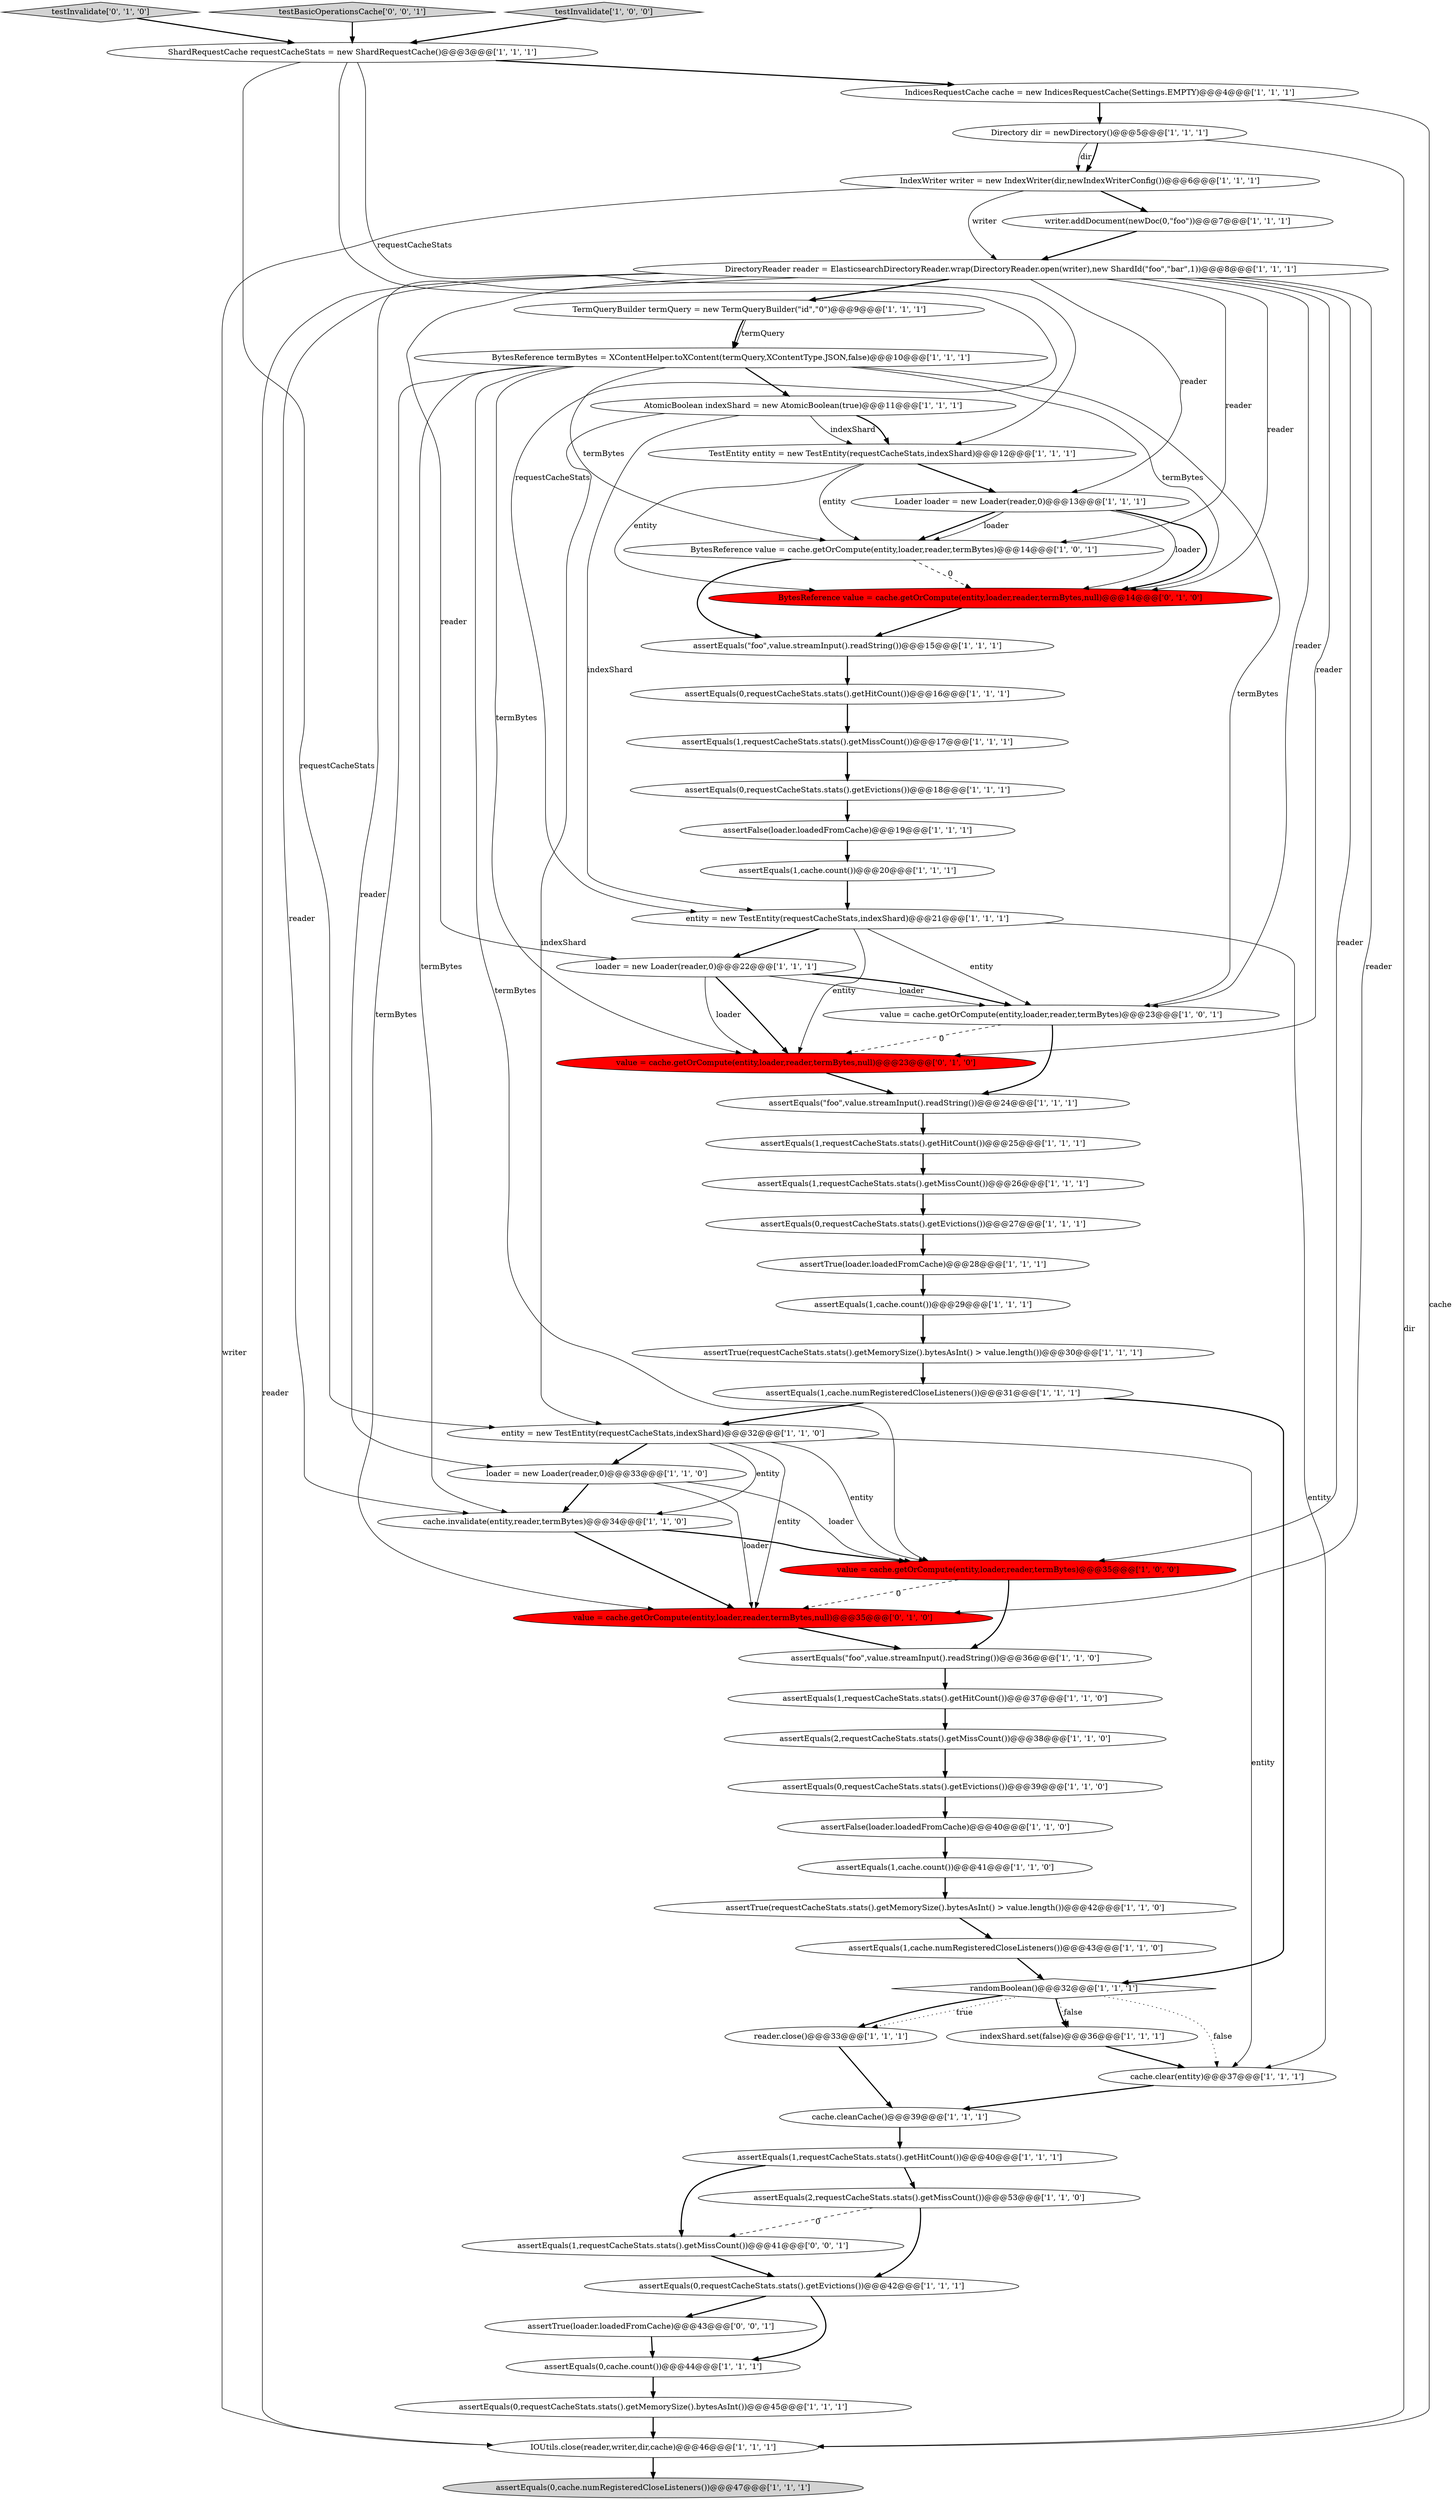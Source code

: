 digraph {
5 [style = filled, label = "assertFalse(loader.loadedFromCache)@@@40@@@['1', '1', '0']", fillcolor = white, shape = ellipse image = "AAA0AAABBB1BBB"];
13 [style = filled, label = "DirectoryReader reader = ElasticsearchDirectoryReader.wrap(DirectoryReader.open(writer),new ShardId(\"foo\",\"bar\",1))@@@8@@@['1', '1', '1']", fillcolor = white, shape = ellipse image = "AAA0AAABBB1BBB"];
40 [style = filled, label = "assertEquals(\"foo\",value.streamInput().readString())@@@36@@@['1', '1', '0']", fillcolor = white, shape = ellipse image = "AAA0AAABBB1BBB"];
17 [style = filled, label = "assertEquals(\"foo\",value.streamInput().readString())@@@24@@@['1', '1', '1']", fillcolor = white, shape = ellipse image = "AAA0AAABBB1BBB"];
21 [style = filled, label = "loader = new Loader(reader,0)@@@33@@@['1', '1', '0']", fillcolor = white, shape = ellipse image = "AAA0AAABBB1BBB"];
54 [style = filled, label = "value = cache.getOrCompute(entity,loader,reader,termBytes,null)@@@35@@@['0', '1', '0']", fillcolor = red, shape = ellipse image = "AAA1AAABBB2BBB"];
10 [style = filled, label = "assertEquals(0,requestCacheStats.stats().getHitCount())@@@16@@@['1', '1', '1']", fillcolor = white, shape = ellipse image = "AAA0AAABBB1BBB"];
9 [style = filled, label = "value = cache.getOrCompute(entity,loader,reader,termBytes)@@@35@@@['1', '0', '0']", fillcolor = red, shape = ellipse image = "AAA1AAABBB1BBB"];
35 [style = filled, label = "randomBoolean()@@@32@@@['1', '1', '1']", fillcolor = white, shape = diamond image = "AAA0AAABBB1BBB"];
18 [style = filled, label = "TestEntity entity = new TestEntity(requestCacheStats,indexShard)@@@12@@@['1', '1', '1']", fillcolor = white, shape = ellipse image = "AAA0AAABBB1BBB"];
33 [style = filled, label = "assertEquals(0,requestCacheStats.stats().getEvictions())@@@39@@@['1', '1', '0']", fillcolor = white, shape = ellipse image = "AAA0AAABBB1BBB"];
38 [style = filled, label = "assertEquals(0,requestCacheStats.stats().getEvictions())@@@42@@@['1', '1', '1']", fillcolor = white, shape = ellipse image = "AAA0AAABBB1BBB"];
45 [style = filled, label = "assertEquals(1,requestCacheStats.stats().getHitCount())@@@40@@@['1', '1', '1']", fillcolor = white, shape = ellipse image = "AAA0AAABBB1BBB"];
29 [style = filled, label = "TermQueryBuilder termQuery = new TermQueryBuilder(\"id\",\"0\")@@@9@@@['1', '1', '1']", fillcolor = white, shape = ellipse image = "AAA0AAABBB1BBB"];
24 [style = filled, label = "entity = new TestEntity(requestCacheStats,indexShard)@@@32@@@['1', '1', '0']", fillcolor = white, shape = ellipse image = "AAA0AAABBB1BBB"];
55 [style = filled, label = "testInvalidate['0', '1', '0']", fillcolor = lightgray, shape = diamond image = "AAA0AAABBB2BBB"];
31 [style = filled, label = "cache.invalidate(entity,reader,termBytes)@@@34@@@['1', '1', '0']", fillcolor = white, shape = ellipse image = "AAA0AAABBB1BBB"];
44 [style = filled, label = "assertEquals(1,requestCacheStats.stats().getMissCount())@@@17@@@['1', '1', '1']", fillcolor = white, shape = ellipse image = "AAA0AAABBB1BBB"];
48 [style = filled, label = "assertTrue(requestCacheStats.stats().getMemorySize().bytesAsInt() > value.length())@@@42@@@['1', '1', '0']", fillcolor = white, shape = ellipse image = "AAA0AAABBB1BBB"];
56 [style = filled, label = "value = cache.getOrCompute(entity,loader,reader,termBytes,null)@@@23@@@['0', '1', '0']", fillcolor = red, shape = ellipse image = "AAA1AAABBB2BBB"];
51 [style = filled, label = "assertEquals(0,cache.numRegisteredCloseListeners())@@@47@@@['1', '1', '1']", fillcolor = lightgray, shape = ellipse image = "AAA0AAABBB1BBB"];
4 [style = filled, label = "assertEquals(1,requestCacheStats.stats().getMissCount())@@@26@@@['1', '1', '1']", fillcolor = white, shape = ellipse image = "AAA0AAABBB1BBB"];
2 [style = filled, label = "IndexWriter writer = new IndexWriter(dir,newIndexWriterConfig())@@@6@@@['1', '1', '1']", fillcolor = white, shape = ellipse image = "AAA0AAABBB1BBB"];
11 [style = filled, label = "AtomicBoolean indexShard = new AtomicBoolean(true)@@@11@@@['1', '1', '1']", fillcolor = white, shape = ellipse image = "AAA0AAABBB1BBB"];
15 [style = filled, label = "IOUtils.close(reader,writer,dir,cache)@@@46@@@['1', '1', '1']", fillcolor = white, shape = ellipse image = "AAA0AAABBB1BBB"];
23 [style = filled, label = "ShardRequestCache requestCacheStats = new ShardRequestCache()@@@3@@@['1', '1', '1']", fillcolor = white, shape = ellipse image = "AAA0AAABBB1BBB"];
26 [style = filled, label = "value = cache.getOrCompute(entity,loader,reader,termBytes)@@@23@@@['1', '0', '1']", fillcolor = white, shape = ellipse image = "AAA0AAABBB1BBB"];
58 [style = filled, label = "testBasicOperationsCache['0', '0', '1']", fillcolor = lightgray, shape = diamond image = "AAA0AAABBB3BBB"];
12 [style = filled, label = "assertEquals(2,requestCacheStats.stats().getMissCount())@@@38@@@['1', '1', '0']", fillcolor = white, shape = ellipse image = "AAA0AAABBB1BBB"];
43 [style = filled, label = "BytesReference value = cache.getOrCompute(entity,loader,reader,termBytes)@@@14@@@['1', '0', '1']", fillcolor = white, shape = ellipse image = "AAA0AAABBB1BBB"];
49 [style = filled, label = "assertTrue(requestCacheStats.stats().getMemorySize().bytesAsInt() > value.length())@@@30@@@['1', '1', '1']", fillcolor = white, shape = ellipse image = "AAA0AAABBB1BBB"];
22 [style = filled, label = "testInvalidate['1', '0', '0']", fillcolor = lightgray, shape = diamond image = "AAA0AAABBB1BBB"];
25 [style = filled, label = "assertEquals(0,requestCacheStats.stats().getEvictions())@@@27@@@['1', '1', '1']", fillcolor = white, shape = ellipse image = "AAA0AAABBB1BBB"];
41 [style = filled, label = "writer.addDocument(newDoc(0,\"foo\"))@@@7@@@['1', '1', '1']", fillcolor = white, shape = ellipse image = "AAA0AAABBB1BBB"];
28 [style = filled, label = "assertEquals(1,cache.count())@@@29@@@['1', '1', '1']", fillcolor = white, shape = ellipse image = "AAA0AAABBB1BBB"];
37 [style = filled, label = "assertEquals(0,requestCacheStats.stats().getEvictions())@@@18@@@['1', '1', '1']", fillcolor = white, shape = ellipse image = "AAA0AAABBB1BBB"];
3 [style = filled, label = "cache.clear(entity)@@@37@@@['1', '1', '1']", fillcolor = white, shape = ellipse image = "AAA0AAABBB1BBB"];
60 [style = filled, label = "assertTrue(loader.loadedFromCache)@@@43@@@['0', '0', '1']", fillcolor = white, shape = ellipse image = "AAA0AAABBB3BBB"];
6 [style = filled, label = "assertEquals(\"foo\",value.streamInput().readString())@@@15@@@['1', '1', '1']", fillcolor = white, shape = ellipse image = "AAA0AAABBB1BBB"];
7 [style = filled, label = "reader.close()@@@33@@@['1', '1', '1']", fillcolor = white, shape = ellipse image = "AAA0AAABBB1BBB"];
30 [style = filled, label = "entity = new TestEntity(requestCacheStats,indexShard)@@@21@@@['1', '1', '1']", fillcolor = white, shape = ellipse image = "AAA0AAABBB1BBB"];
42 [style = filled, label = "assertEquals(1,requestCacheStats.stats().getHitCount())@@@25@@@['1', '1', '1']", fillcolor = white, shape = ellipse image = "AAA0AAABBB1BBB"];
53 [style = filled, label = "indexShard.set(false)@@@36@@@['1', '1', '1']", fillcolor = white, shape = ellipse image = "AAA0AAABBB1BBB"];
19 [style = filled, label = "cache.cleanCache()@@@39@@@['1', '1', '1']", fillcolor = white, shape = ellipse image = "AAA0AAABBB1BBB"];
16 [style = filled, label = "assertEquals(1,cache.numRegisteredCloseListeners())@@@43@@@['1', '1', '0']", fillcolor = white, shape = ellipse image = "AAA0AAABBB1BBB"];
39 [style = filled, label = "assertEquals(1,cache.numRegisteredCloseListeners())@@@31@@@['1', '1', '1']", fillcolor = white, shape = ellipse image = "AAA0AAABBB1BBB"];
34 [style = filled, label = "IndicesRequestCache cache = new IndicesRequestCache(Settings.EMPTY)@@@4@@@['1', '1', '1']", fillcolor = white, shape = ellipse image = "AAA0AAABBB1BBB"];
0 [style = filled, label = "assertEquals(0,requestCacheStats.stats().getMemorySize().bytesAsInt())@@@45@@@['1', '1', '1']", fillcolor = white, shape = ellipse image = "AAA0AAABBB1BBB"];
36 [style = filled, label = "assertFalse(loader.loadedFromCache)@@@19@@@['1', '1', '1']", fillcolor = white, shape = ellipse image = "AAA0AAABBB1BBB"];
47 [style = filled, label = "assertEquals(1,cache.count())@@@41@@@['1', '1', '0']", fillcolor = white, shape = ellipse image = "AAA0AAABBB1BBB"];
20 [style = filled, label = "Directory dir = newDirectory()@@@5@@@['1', '1', '1']", fillcolor = white, shape = ellipse image = "AAA0AAABBB1BBB"];
27 [style = filled, label = "assertEquals(0,cache.count())@@@44@@@['1', '1', '1']", fillcolor = white, shape = ellipse image = "AAA0AAABBB1BBB"];
50 [style = filled, label = "Loader loader = new Loader(reader,0)@@@13@@@['1', '1', '1']", fillcolor = white, shape = ellipse image = "AAA0AAABBB1BBB"];
14 [style = filled, label = "BytesReference termBytes = XContentHelper.toXContent(termQuery,XContentType.JSON,false)@@@10@@@['1', '1', '1']", fillcolor = white, shape = ellipse image = "AAA0AAABBB1BBB"];
52 [style = filled, label = "assertEquals(1,requestCacheStats.stats().getHitCount())@@@37@@@['1', '1', '0']", fillcolor = white, shape = ellipse image = "AAA0AAABBB1BBB"];
32 [style = filled, label = "assertEquals(1,cache.count())@@@20@@@['1', '1', '1']", fillcolor = white, shape = ellipse image = "AAA0AAABBB1BBB"];
57 [style = filled, label = "BytesReference value = cache.getOrCompute(entity,loader,reader,termBytes,null)@@@14@@@['0', '1', '0']", fillcolor = red, shape = ellipse image = "AAA1AAABBB2BBB"];
59 [style = filled, label = "assertEquals(1,requestCacheStats.stats().getMissCount())@@@41@@@['0', '0', '1']", fillcolor = white, shape = ellipse image = "AAA0AAABBB3BBB"];
8 [style = filled, label = "assertTrue(loader.loadedFromCache)@@@28@@@['1', '1', '1']", fillcolor = white, shape = ellipse image = "AAA0AAABBB1BBB"];
46 [style = filled, label = "assertEquals(2,requestCacheStats.stats().getMissCount())@@@53@@@['1', '1', '0']", fillcolor = white, shape = ellipse image = "AAA0AAABBB1BBB"];
1 [style = filled, label = "loader = new Loader(reader,0)@@@22@@@['1', '1', '1']", fillcolor = white, shape = ellipse image = "AAA0AAABBB1BBB"];
23->30 [style = solid, label="requestCacheStats"];
34->15 [style = solid, label="cache"];
34->20 [style = bold, label=""];
4->25 [style = bold, label=""];
30->56 [style = solid, label="entity"];
31->9 [style = bold, label=""];
2->15 [style = solid, label="writer"];
39->24 [style = bold, label=""];
13->15 [style = solid, label="reader"];
0->15 [style = bold, label=""];
24->31 [style = solid, label="entity"];
49->39 [style = bold, label=""];
21->31 [style = bold, label=""];
55->23 [style = bold, label=""];
3->19 [style = bold, label=""];
24->21 [style = bold, label=""];
29->14 [style = bold, label=""];
30->26 [style = solid, label="entity"];
14->11 [style = bold, label=""];
13->56 [style = solid, label="reader"];
41->13 [style = bold, label=""];
35->7 [style = bold, label=""];
11->18 [style = solid, label="indexShard"];
9->40 [style = bold, label=""];
8->28 [style = bold, label=""];
21->54 [style = solid, label="loader"];
46->38 [style = bold, label=""];
50->43 [style = bold, label=""];
37->36 [style = bold, label=""];
26->17 [style = bold, label=""];
47->48 [style = bold, label=""];
27->0 [style = bold, label=""];
40->52 [style = bold, label=""];
45->59 [style = bold, label=""];
24->3 [style = solid, label="entity"];
17->42 [style = bold, label=""];
22->23 [style = bold, label=""];
11->18 [style = bold, label=""];
21->9 [style = solid, label="loader"];
18->50 [style = bold, label=""];
52->12 [style = bold, label=""];
13->43 [style = solid, label="reader"];
10->44 [style = bold, label=""];
39->35 [style = bold, label=""];
30->3 [style = solid, label="entity"];
48->16 [style = bold, label=""];
43->57 [style = dashed, label="0"];
57->6 [style = bold, label=""];
12->33 [style = bold, label=""];
1->26 [style = solid, label="loader"];
44->37 [style = bold, label=""];
1->56 [style = bold, label=""];
45->46 [style = bold, label=""];
2->41 [style = bold, label=""];
54->40 [style = bold, label=""];
2->13 [style = solid, label="writer"];
14->54 [style = solid, label="termBytes"];
35->7 [style = dotted, label="true"];
20->15 [style = solid, label="dir"];
28->49 [style = bold, label=""];
24->54 [style = solid, label="entity"];
38->27 [style = bold, label=""];
14->57 [style = solid, label="termBytes"];
13->26 [style = solid, label="reader"];
33->5 [style = bold, label=""];
18->43 [style = solid, label="entity"];
32->30 [style = bold, label=""];
42->4 [style = bold, label=""];
13->21 [style = solid, label="reader"];
19->45 [style = bold, label=""];
13->54 [style = solid, label="reader"];
14->31 [style = solid, label="termBytes"];
13->9 [style = solid, label="reader"];
58->23 [style = bold, label=""];
50->57 [style = solid, label="loader"];
6->10 [style = bold, label=""];
50->57 [style = bold, label=""];
20->2 [style = solid, label="dir"];
11->30 [style = solid, label="indexShard"];
23->24 [style = solid, label="requestCacheStats"];
18->57 [style = solid, label="entity"];
7->19 [style = bold, label=""];
60->27 [style = bold, label=""];
35->53 [style = bold, label=""];
31->54 [style = bold, label=""];
23->18 [style = solid, label="requestCacheStats"];
30->1 [style = bold, label=""];
11->24 [style = solid, label="indexShard"];
13->57 [style = solid, label="reader"];
53->3 [style = bold, label=""];
59->38 [style = bold, label=""];
36->32 [style = bold, label=""];
24->9 [style = solid, label="entity"];
35->53 [style = dotted, label="false"];
38->60 [style = bold, label=""];
1->26 [style = bold, label=""];
35->3 [style = dotted, label="false"];
43->6 [style = bold, label=""];
56->17 [style = bold, label=""];
13->31 [style = solid, label="reader"];
1->56 [style = solid, label="loader"];
20->2 [style = bold, label=""];
5->47 [style = bold, label=""];
13->29 [style = bold, label=""];
13->50 [style = solid, label="reader"];
14->9 [style = solid, label="termBytes"];
14->26 [style = solid, label="termBytes"];
23->34 [style = bold, label=""];
46->59 [style = dashed, label="0"];
25->8 [style = bold, label=""];
16->35 [style = bold, label=""];
14->56 [style = solid, label="termBytes"];
14->43 [style = solid, label="termBytes"];
9->54 [style = dashed, label="0"];
50->43 [style = solid, label="loader"];
13->1 [style = solid, label="reader"];
29->14 [style = solid, label="termQuery"];
26->56 [style = dashed, label="0"];
15->51 [style = bold, label=""];
}
